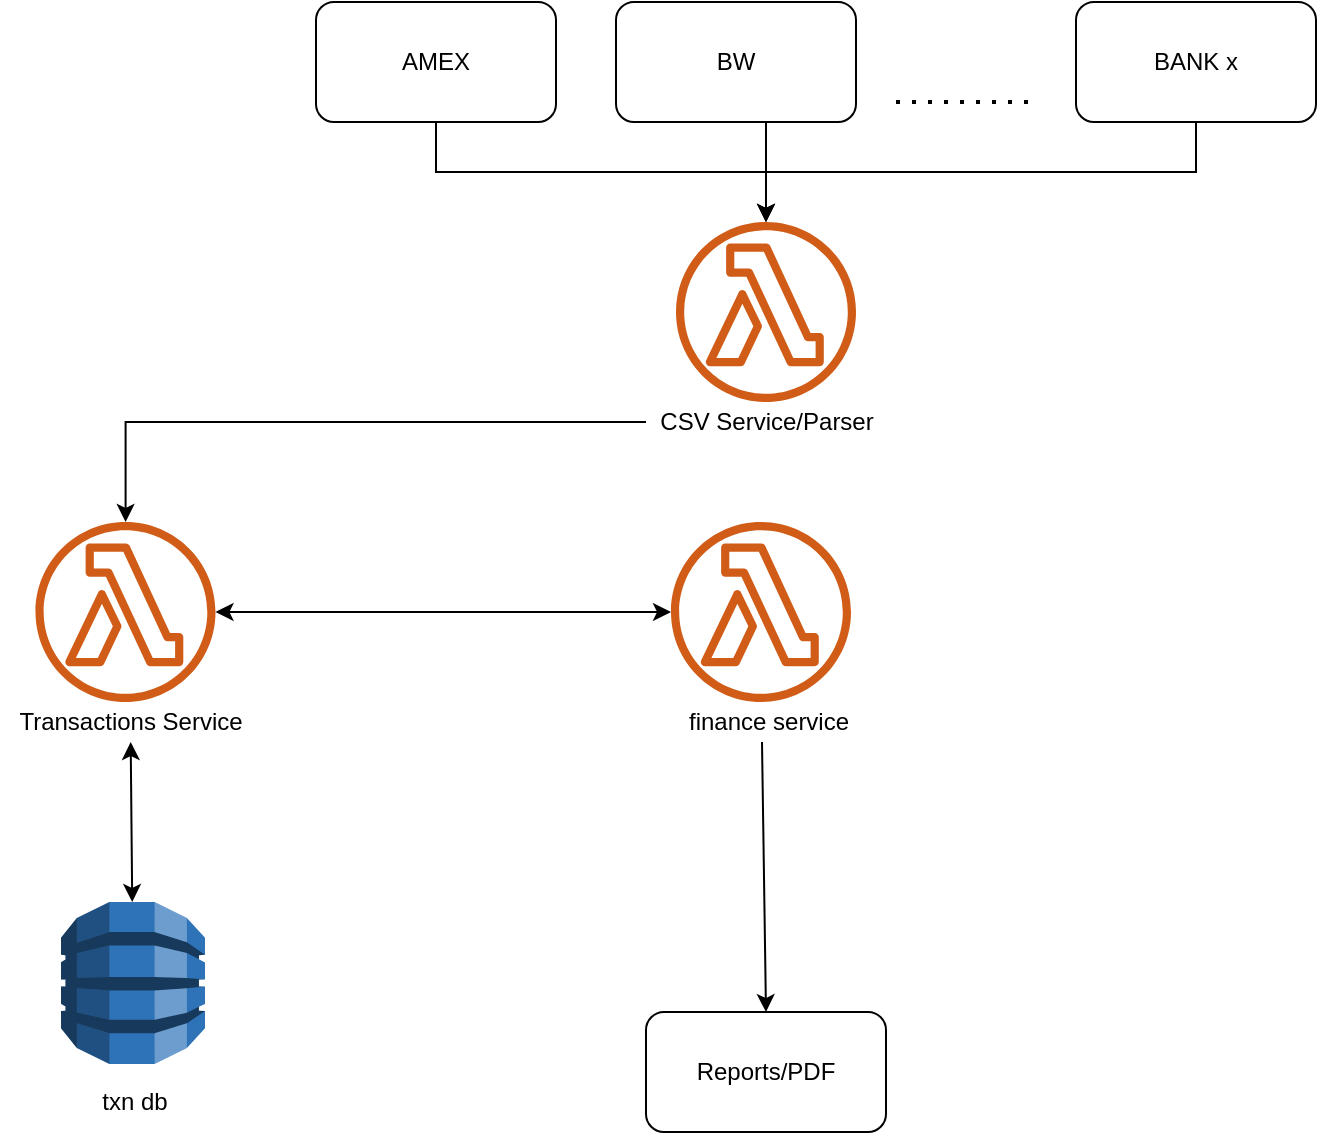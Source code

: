 <mxfile version="14.8.0" type="device"><diagram id="Y3C9mnupdaEn94mBH9am" name="Page-1"><mxGraphModel dx="1186" dy="764" grid="1" gridSize="10" guides="1" tooltips="1" connect="1" arrows="1" fold="1" page="1" pageScale="1" pageWidth="827" pageHeight="1169" math="0" shadow="0"><root><mxCell id="0"/><mxCell id="1" parent="0"/><mxCell id="0vRP4id-2fsTgeHi27Ip-10" style="edgeStyle=orthogonalEdgeStyle;rounded=0;orthogonalLoop=1;jettySize=auto;html=1;exitX=0.5;exitY=1;exitDx=0;exitDy=0;" edge="1" parent="1" source="0vRP4id-2fsTgeHi27Ip-2" target="0vRP4id-2fsTgeHi27Ip-7"><mxGeometry relative="1" as="geometry"><Array as="points"><mxPoint x="389" y="110"/></Array></mxGeometry></mxCell><mxCell id="0vRP4id-2fsTgeHi27Ip-2" value="BW" style="rounded=1;whiteSpace=wrap;html=1;" vertex="1" parent="1"><mxGeometry x="314" y="50" width="120" height="60" as="geometry"/></mxCell><mxCell id="0vRP4id-2fsTgeHi27Ip-9" style="edgeStyle=orthogonalEdgeStyle;rounded=0;orthogonalLoop=1;jettySize=auto;html=1;exitX=0.5;exitY=1;exitDx=0;exitDy=0;" edge="1" parent="1" source="0vRP4id-2fsTgeHi27Ip-3" target="0vRP4id-2fsTgeHi27Ip-7"><mxGeometry relative="1" as="geometry"/></mxCell><mxCell id="0vRP4id-2fsTgeHi27Ip-3" value="AMEX" style="rounded=1;whiteSpace=wrap;html=1;" vertex="1" parent="1"><mxGeometry x="164" y="50" width="120" height="60" as="geometry"/></mxCell><mxCell id="0vRP4id-2fsTgeHi27Ip-11" style="edgeStyle=orthogonalEdgeStyle;rounded=0;orthogonalLoop=1;jettySize=auto;html=1;exitX=0.5;exitY=1;exitDx=0;exitDy=0;" edge="1" parent="1" source="0vRP4id-2fsTgeHi27Ip-4" target="0vRP4id-2fsTgeHi27Ip-7"><mxGeometry relative="1" as="geometry"/></mxCell><mxCell id="0vRP4id-2fsTgeHi27Ip-4" value="BANK x" style="rounded=1;whiteSpace=wrap;html=1;" vertex="1" parent="1"><mxGeometry x="544" y="50" width="120" height="60" as="geometry"/></mxCell><mxCell id="0vRP4id-2fsTgeHi27Ip-5" value="" style="endArrow=none;dashed=1;html=1;dashPattern=1 3;strokeWidth=2;" edge="1" parent="1"><mxGeometry width="50" height="50" relative="1" as="geometry"><mxPoint x="454" y="100" as="sourcePoint"/><mxPoint x="524" y="100" as="targetPoint"/></mxGeometry></mxCell><mxCell id="0vRP4id-2fsTgeHi27Ip-12" value="" style="group" vertex="1" connectable="0" parent="1"><mxGeometry x="329" y="160" width="120" height="120" as="geometry"/></mxCell><mxCell id="0vRP4id-2fsTgeHi27Ip-7" value="" style="outlineConnect=0;fontColor=#232F3E;gradientColor=none;fillColor=#D05C17;strokeColor=none;dashed=0;verticalLabelPosition=bottom;verticalAlign=top;align=center;html=1;fontSize=12;fontStyle=0;aspect=fixed;pointerEvents=1;shape=mxgraph.aws4.lambda_function;" vertex="1" parent="0vRP4id-2fsTgeHi27Ip-12"><mxGeometry x="15" width="90" height="90" as="geometry"/></mxCell><mxCell id="0vRP4id-2fsTgeHi27Ip-8" value="CSV Service/Parser" style="text;html=1;align=center;verticalAlign=middle;resizable=0;points=[];autosize=1;strokeColor=none;" vertex="1" parent="0vRP4id-2fsTgeHi27Ip-12"><mxGeometry y="90" width="120" height="20" as="geometry"/></mxCell><mxCell id="0vRP4id-2fsTgeHi27Ip-14" value="" style="group" vertex="1" connectable="0" parent="1"><mxGeometry x="8.75" y="310" width="127.5" height="120" as="geometry"/></mxCell><mxCell id="0vRP4id-2fsTgeHi27Ip-15" value="" style="outlineConnect=0;fontColor=#232F3E;gradientColor=none;fillColor=#D05C17;strokeColor=none;dashed=0;verticalLabelPosition=bottom;verticalAlign=top;align=center;html=1;fontSize=12;fontStyle=0;aspect=fixed;pointerEvents=1;shape=mxgraph.aws4.lambda_function;" vertex="1" parent="0vRP4id-2fsTgeHi27Ip-14"><mxGeometry x="15" width="90" height="90" as="geometry"/></mxCell><mxCell id="0vRP4id-2fsTgeHi27Ip-16" value="Transactions Service&lt;br&gt;" style="text;html=1;align=center;verticalAlign=middle;resizable=0;points=[];autosize=1;strokeColor=none;" vertex="1" parent="0vRP4id-2fsTgeHi27Ip-14"><mxGeometry x="-2.5" y="90" width="130" height="20" as="geometry"/></mxCell><mxCell id="0vRP4id-2fsTgeHi27Ip-17" style="edgeStyle=orthogonalEdgeStyle;rounded=0;orthogonalLoop=1;jettySize=auto;html=1;" edge="1" parent="1" source="0vRP4id-2fsTgeHi27Ip-8" target="0vRP4id-2fsTgeHi27Ip-15"><mxGeometry relative="1" as="geometry"/></mxCell><mxCell id="0vRP4id-2fsTgeHi27Ip-21" value="" style="endArrow=classic;startArrow=classic;html=1;" edge="1" parent="1" source="0vRP4id-2fsTgeHi27Ip-16" target="0vRP4id-2fsTgeHi27Ip-18"><mxGeometry width="50" height="50" relative="1" as="geometry"><mxPoint x="72" y="450" as="sourcePoint"/><mxPoint x="100" y="530" as="targetPoint"/></mxGeometry></mxCell><mxCell id="0vRP4id-2fsTgeHi27Ip-23" value="" style="group" vertex="1" connectable="0" parent="1"><mxGeometry x="36.5" y="500" width="72" height="110" as="geometry"/></mxCell><mxCell id="0vRP4id-2fsTgeHi27Ip-18" value="" style="outlineConnect=0;dashed=0;verticalLabelPosition=bottom;verticalAlign=top;align=center;html=1;shape=mxgraph.aws3.dynamo_db;fillColor=#2E73B8;gradientColor=none;" vertex="1" parent="0vRP4id-2fsTgeHi27Ip-23"><mxGeometry width="72" height="81" as="geometry"/></mxCell><mxCell id="0vRP4id-2fsTgeHi27Ip-22" value="txn db&lt;br&gt;" style="text;html=1;align=center;verticalAlign=middle;resizable=0;points=[];autosize=1;strokeColor=none;" vertex="1" parent="0vRP4id-2fsTgeHi27Ip-23"><mxGeometry x="11" y="90" width="50" height="20" as="geometry"/></mxCell><mxCell id="0vRP4id-2fsTgeHi27Ip-24" value="" style="group" vertex="1" connectable="0" parent="1"><mxGeometry x="326.5" y="310" width="125" height="120" as="geometry"/></mxCell><mxCell id="0vRP4id-2fsTgeHi27Ip-25" value="" style="outlineConnect=0;fontColor=#232F3E;gradientColor=none;fillColor=#D05C17;strokeColor=none;dashed=0;verticalLabelPosition=bottom;verticalAlign=top;align=center;html=1;fontSize=12;fontStyle=0;aspect=fixed;pointerEvents=1;shape=mxgraph.aws4.lambda_function;" vertex="1" parent="0vRP4id-2fsTgeHi27Ip-24"><mxGeometry x="15" width="90" height="90" as="geometry"/></mxCell><mxCell id="0vRP4id-2fsTgeHi27Ip-26" value="finance service&lt;br&gt;" style="text;html=1;align=center;verticalAlign=middle;resizable=0;points=[];autosize=1;strokeColor=none;" vertex="1" parent="0vRP4id-2fsTgeHi27Ip-24"><mxGeometry x="13" y="90" width="100" height="20" as="geometry"/></mxCell><mxCell id="0vRP4id-2fsTgeHi27Ip-28" value="" style="endArrow=classic;startArrow=classic;html=1;" edge="1" parent="1" source="0vRP4id-2fsTgeHi27Ip-15" target="0vRP4id-2fsTgeHi27Ip-25"><mxGeometry width="50" height="50" relative="1" as="geometry"><mxPoint x="209.996" y="340" as="sourcePoint"/><mxPoint x="210.762" y="420" as="targetPoint"/></mxGeometry></mxCell><mxCell id="0vRP4id-2fsTgeHi27Ip-29" value="Reports/PDF" style="rounded=1;whiteSpace=wrap;html=1;" vertex="1" parent="1"><mxGeometry x="329" y="555" width="120" height="60" as="geometry"/></mxCell><mxCell id="0vRP4id-2fsTgeHi27Ip-31" value="" style="endArrow=classic;html=1;entryX=0.5;entryY=0;entryDx=0;entryDy=0;exitX=0.475;exitY=1;exitDx=0;exitDy=0;exitPerimeter=0;" edge="1" parent="1" source="0vRP4id-2fsTgeHi27Ip-26" target="0vRP4id-2fsTgeHi27Ip-29"><mxGeometry width="50" height="50" relative="1" as="geometry"><mxPoint x="403" y="470" as="sourcePoint"/><mxPoint x="440" y="340" as="targetPoint"/><Array as="points"/></mxGeometry></mxCell></root></mxGraphModel></diagram></mxfile>